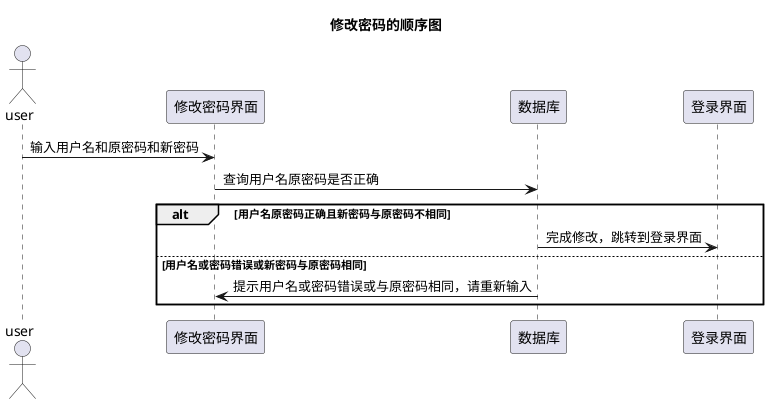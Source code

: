 @startuml
title 修改密码的顺序图
actor user
user -> 修改密码界面: 输入用户名和原密码和新密码
修改密码界面 ->数据库:查询用户名原密码是否正确
alt 用户名原密码正确且新密码与原密码不相同
    数据库->登录界面:完成修改，跳转到登录界面
else 用户名或密码错误或新密码与原密码相同
    数据库->修改密码界面:提示用户名或密码错误或与原密码相同，请重新输入
end
@enduml